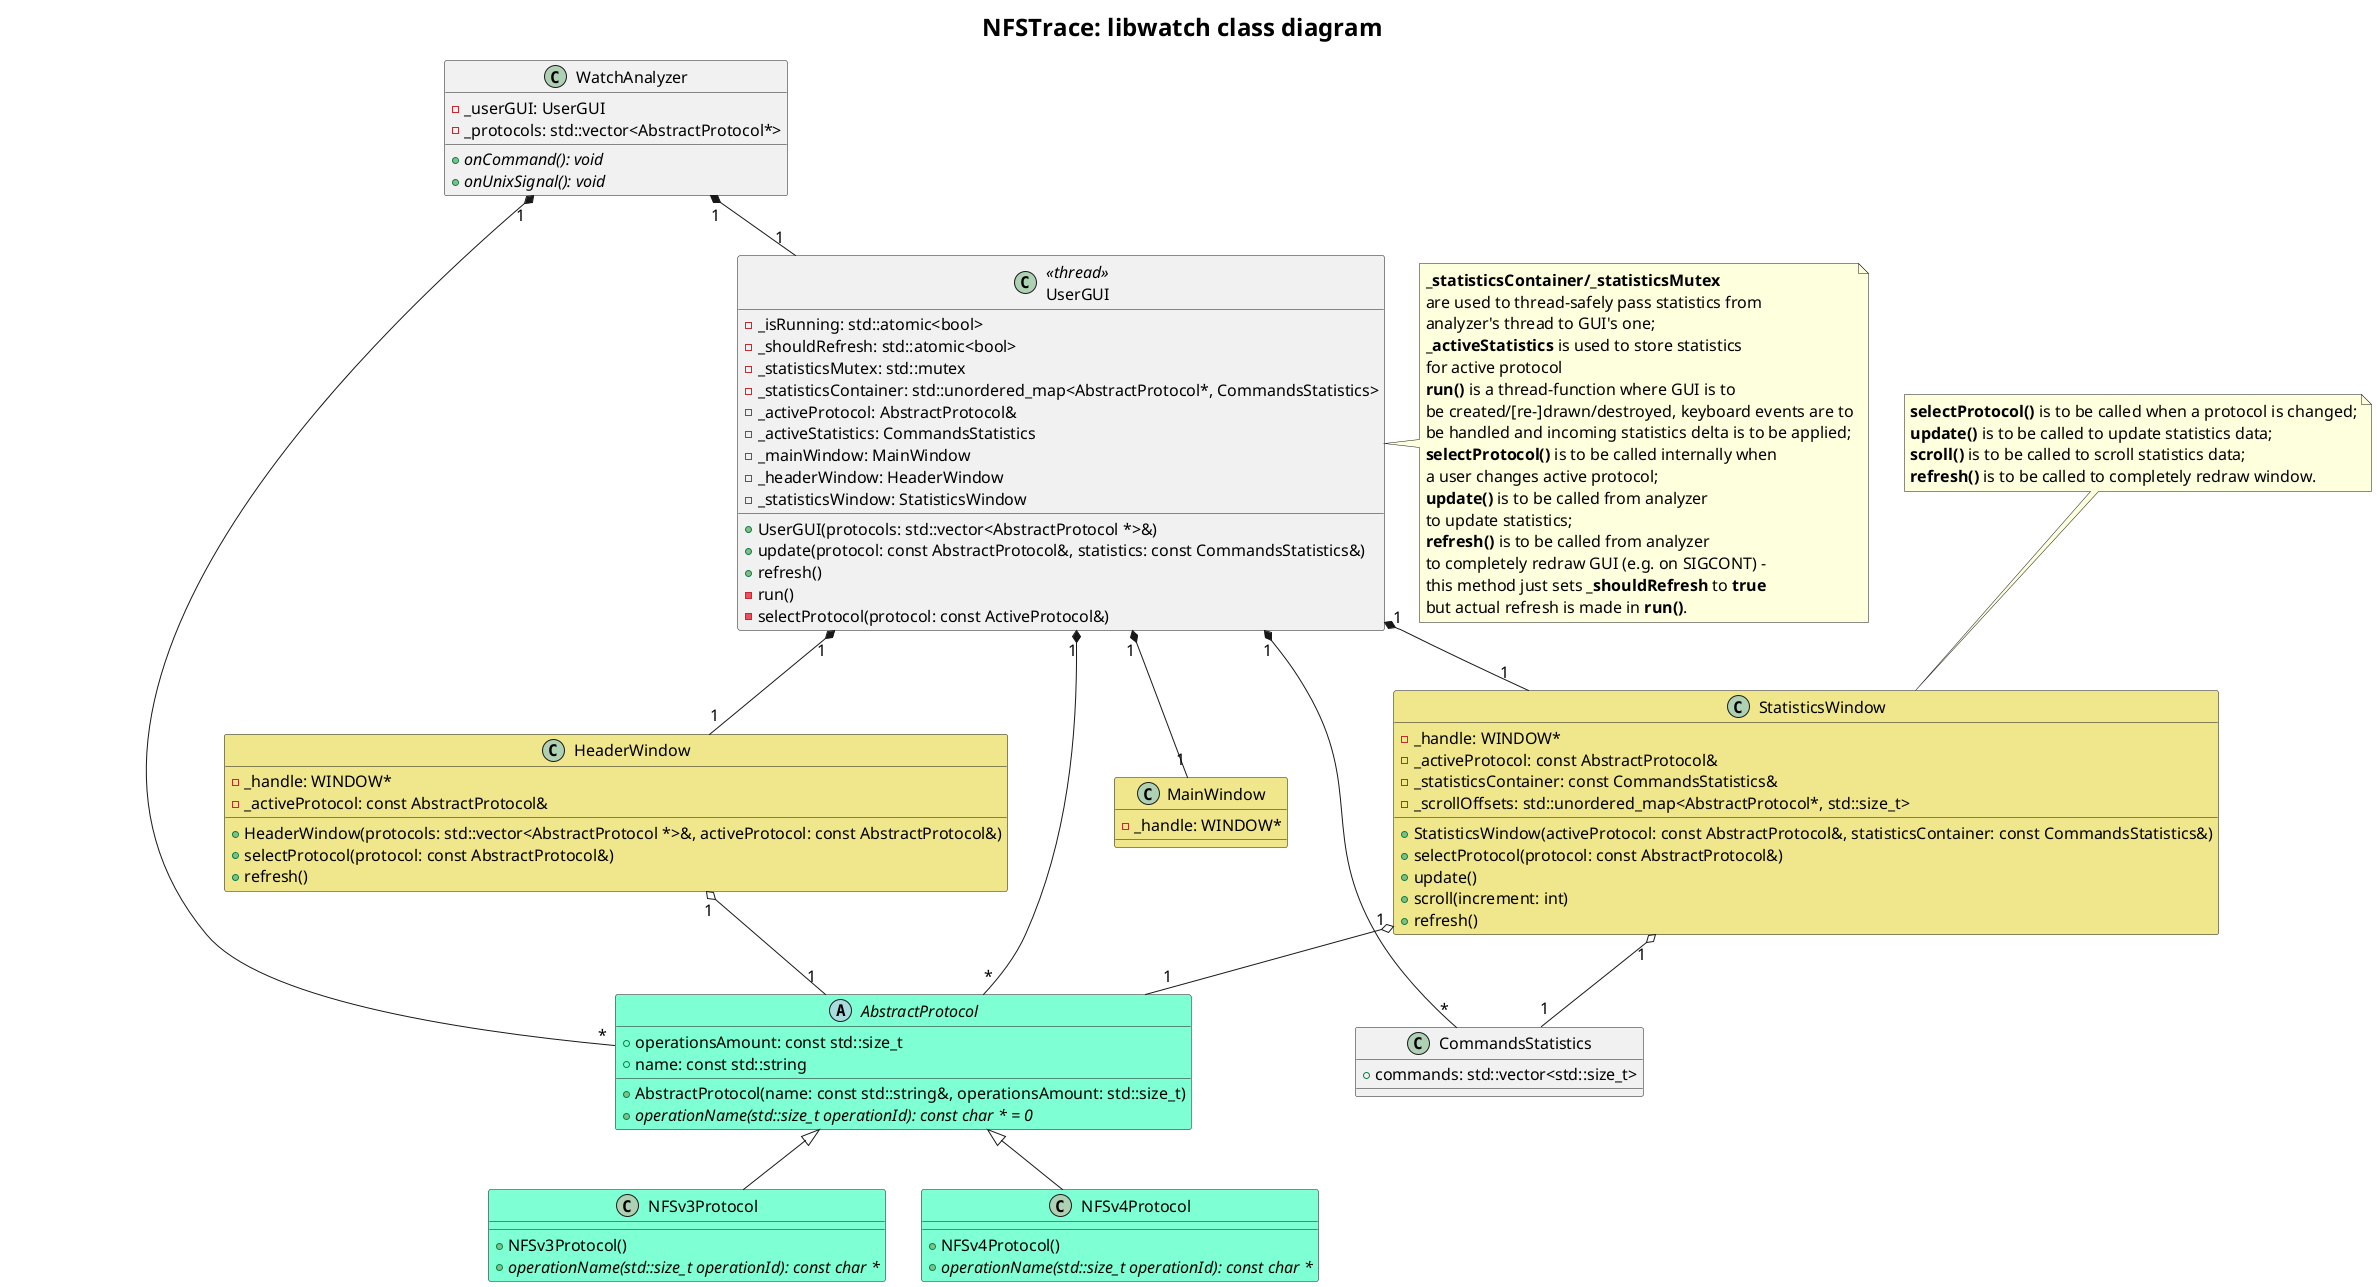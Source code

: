 @startuml
skinparam titleFontSize 24
skinparam defaultFontSize 16
title NFSTrace: libwatch class diagram

abstract class AbstractProtocol #Aquamarine {
  + operationsAmount: const std::size_t
  + name: const std::string
  + AbstractProtocol(name: const std::string&, operationsAmount: std::size_t)
  + {abstract} operationName(std::size_t operationId): const char * = 0
}

class NFSv3Protocol #Aquamarine {
  + NFSv3Protocol()
  + {abstract} operationName(std::size_t operationId): const char *
}

class NFSv4Protocol #Aquamarine {
  + NFSv4Protocol()
  + {abstract} operationName(std::size_t operationId): const char *
}

AbstractProtocol <|-- NFSv3Protocol
AbstractProtocol <|-- NFSv4Protocol

class CommandsStatistics {
  + commands: std::vector<std::size_t>
}

class WatchAnalyzer {
  - _userGUI: UserGUI
  - _protocols: std::vector<AbstractProtocol*>
  + {abstract} onCommand(): void
  + {abstract} onUnixSignal(): void
}

class UserGUI << thread >> {
  - _isRunning: std::atomic<bool>
  - _shouldRefresh: std::atomic<bool>
  - _statisticsMutex: std::mutex
  - _statisticsContainer: std::unordered_map<AbstractProtocol*, CommandsStatistics>
  - _activeProtocol: AbstractProtocol&
  - _activeStatistics: CommandsStatistics
  - _mainWindow: MainWindow
  - _headerWindow: HeaderWindow
  - _statisticsWindow: StatisticsWindow
  + UserGUI(protocols: std::vector<AbstractProtocol *>&)
  + update(protocol: const AbstractProtocol&, statistics: const CommandsStatistics&)
  + refresh()
  - run()
  - selectProtocol(protocol: const ActiveProtocol&)
}

note right of UserGUI
  <b>_statisticsContainer/_statisticsMutex</b>
  are used to thread-safely pass statistics from
  analyzer's thread to GUI's one;
  <b>_activeStatistics</b> is used to store statistics
  for active protocol
  <b>run()</b> is a thread-function where GUI is to
  be created/[re-]drawn/destroyed, keyboard events are to
  be handled and incoming statistics delta is to be applied;
  <b>selectProtocol()</b> is to be called internally when
  a user changes active protocol;
  <b>update()</b> is to be called from analyzer
  to update statistics;
  <b>refresh()</b> is to be called from analyzer
  to completely redraw GUI (e.g. on SIGCONT) -
  this method just sets <b>_shouldRefresh</b> to <b>true</b>
  but actual refresh is made in <b>run()</b>.
end note

class MainWindow #Khaki {
  - _handle: WINDOW*
}

class HeaderWindow #Khaki {
  - _handle: WINDOW*
  - _activeProtocol: const AbstractProtocol&
  + HeaderWindow(protocols: std::vector<AbstractProtocol *>&, activeProtocol: const AbstractProtocol&)
  + selectProtocol(protocol: const AbstractProtocol&)
  + refresh()
}

class StatisticsWindow #Khaki {
  - _handle: WINDOW*
  - _activeProtocol: const AbstractProtocol&
  - _statisticsContainer: const CommandsStatistics&
  - _scrollOffsets: std::unordered_map<AbstractProtocol*, std::size_t>
  + StatisticsWindow(activeProtocol: const AbstractProtocol&, statisticsContainer: const CommandsStatistics&)
  + selectProtocol(protocol: const AbstractProtocol&)
  + update()
  + scroll(increment: int)
  + refresh()
}

note top of StatisticsWindow
  <b>selectProtocol()</b> is to be called when a protocol is changed;
  <b>update()</b> is to be called to update statistics data;
  <b>scroll()</b> is to be called to scroll statistics data;
  <b>refresh()</b> is to be called to completely redraw window.
end note

WatchAnalyzer "1" *-- "1" UserGUI
WatchAnalyzer "1" *-- "*" AbstractProtocol
UserGUI "1" *-- "*" AbstractProtocol
UserGUI "1" *-- "1" MainWindow
UserGUI "1" *-- "1" HeaderWindow
UserGUI "1" *-- "1" StatisticsWindow
UserGUI "1" *-- "*" CommandsStatistics
HeaderWindow "1" o-- "1" AbstractProtocol
StatisticsWindow "1" o-- "1" CommandsStatistics
StatisticsWindow "1" o-- "1" AbstractProtocol
@enduml

